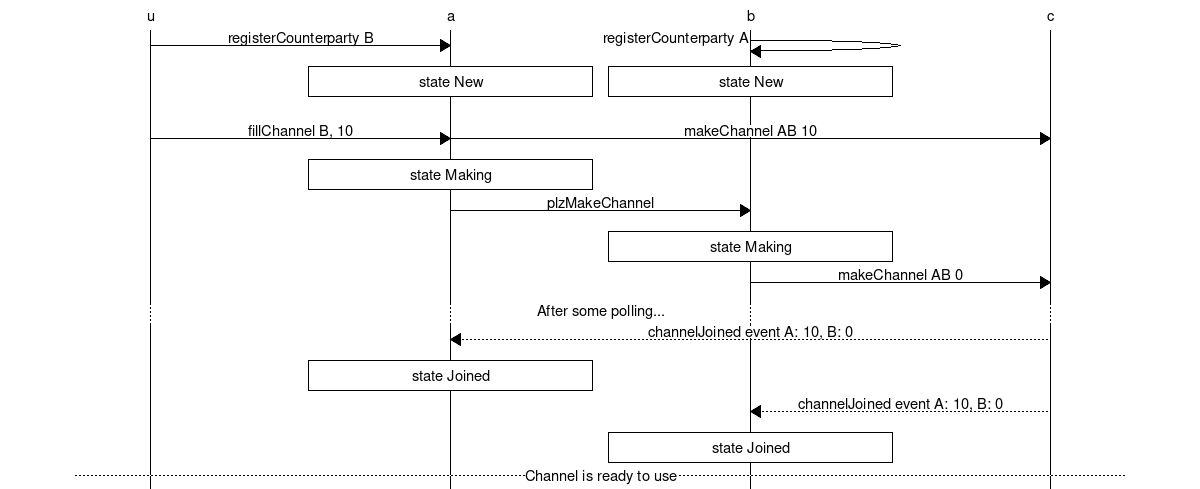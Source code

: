 // command to render: mscgen -Tsvg -o happy_path_flow.svg happy_path_flow.msc
msc {
  hscale = "2";
  u,a,b,c;

  u=>a [label="registerCounterparty B"],
  b=>b [label="registerCounterparty A"];
  a box a [label="state New"],
  b box b [label="state New"];
  |||;
  u=>a [label="fillChannel B, 10"],
  # a=>b [label="proposeChannel A: 10, B:0"];
  # b box b [label="state Proposed"],
  # a box a [label="state Proposed"];
  # a<<b [label="accept A: 10, B: 0"];
  a=>c [label="makeChannel AB 10"];
  a box a [label="state Making"];
  a=>b [label="plzMakeChannel"];
  b box b [label="state Making"];
  b=>c [label="makeChannel AB 0"];
  ...  [ label = "After some polling..." ];
  a<<c [label="channelJoined event A: 10, B: 0"];
  a box a [label="state Joined"];
  b<<c [label="channelJoined event A: 10, B: 0"];
  b box b [label="state Joined"];

  ---  [ label = "Channel is ready to use" ];

}